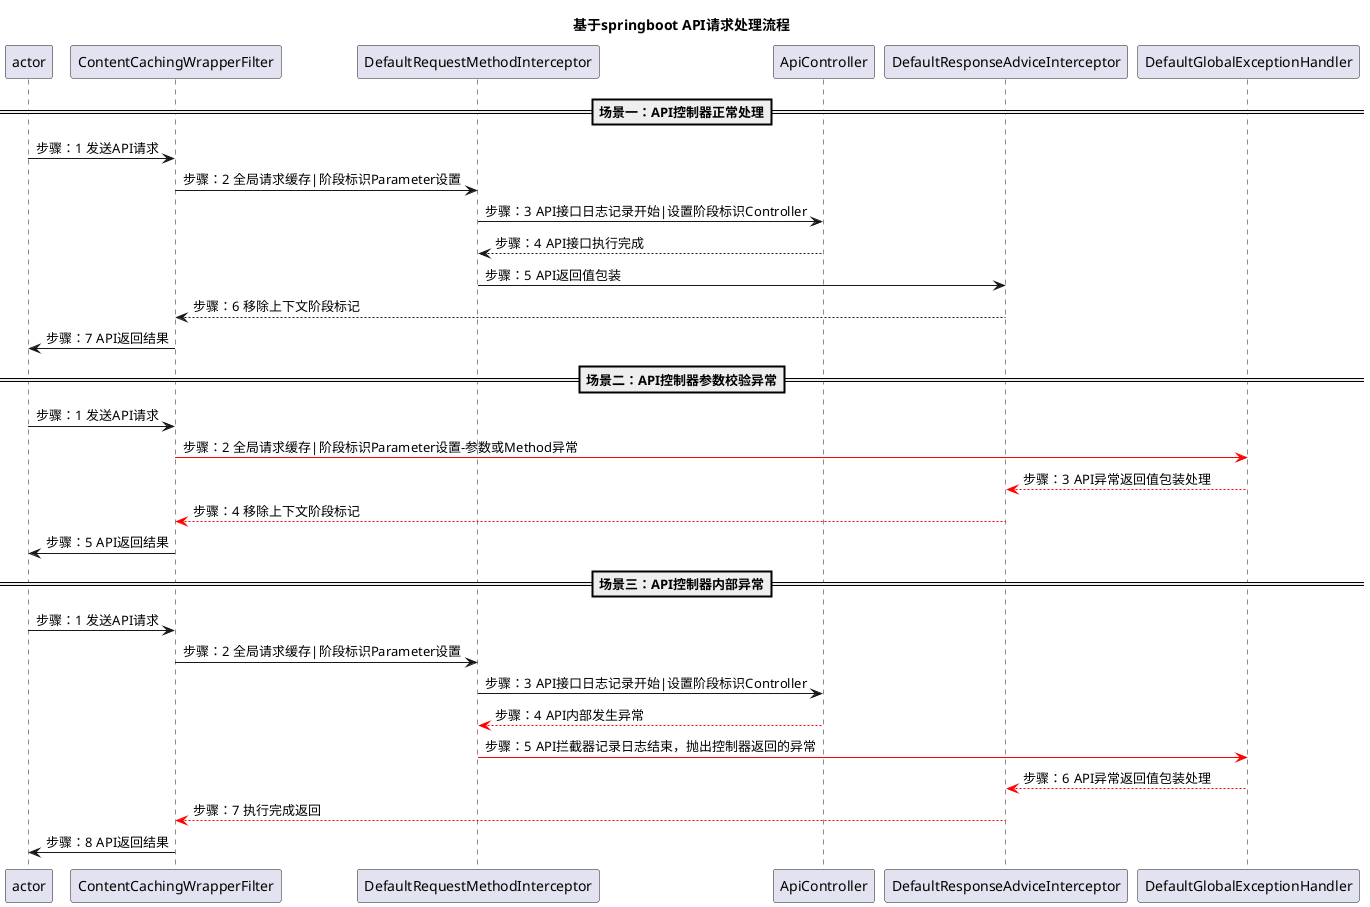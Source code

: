 @startuml
'https://plantuml.com/sequence-diagram

autonumber
title 基于springboot API请求处理流程
/'
API控制器正常处理
'/
==场景一：API控制器正常处理==
autonumber 1 1 "步骤："
actor -> ContentCachingWrapperFilter:发送API请求
ContentCachingWrapperFilter -> DefaultRequestMethodInterceptor:全局请求缓存|阶段标识Parameter设置
DefaultRequestMethodInterceptor -> ApiController:API接口日志记录开始|设置阶段标识Controller
DefaultRequestMethodInterceptor <-- ApiController:API接口执行完成
DefaultResponseAdviceInterceptor <- DefaultRequestMethodInterceptor:API返回值包装
ContentCachingWrapperFilter <-- DefaultResponseAdviceInterceptor:移除上下文阶段标记
actor <- ContentCachingWrapperFilter: API返回结果
/'
API控制器参数校验异常
'/
==场景二：API控制器参数校验异常==
autonumber 1 1 "步骤："
actor -> ContentCachingWrapperFilter:发送API请求
ContentCachingWrapperFilter -[#red]> DefaultGlobalExceptionHandler:全局请求缓存|阶段标识Parameter设置-参数或Method异常
DefaultResponseAdviceInterceptor <-[#red]- DefaultGlobalExceptionHandler:API异常返回值包装处理
ContentCachingWrapperFilter <-[#red]- DefaultResponseAdviceInterceptor:移除上下文阶段标记
actor <- ContentCachingWrapperFilter: API返回结果
/'
API控制器内部异常
'/
==场景三：API控制器内部异常==
autonumber 1 1 "步骤："
actor -> ContentCachingWrapperFilter:发送API请求
ContentCachingWrapperFilter -> DefaultRequestMethodInterceptor:全局请求缓存|阶段标识Parameter设置
DefaultRequestMethodInterceptor -> ApiController:API接口日志记录开始|设置阶段标识Controller
DefaultRequestMethodInterceptor <-[#red]- ApiController:API内部发生异常
DefaultGlobalExceptionHandler <[#red]- DefaultRequestMethodInterceptor:API拦截器记录日志结束，抛出控制器返回的异常
DefaultResponseAdviceInterceptor <-[#red]- DefaultGlobalExceptionHandler:API异常返回值包装处理
ContentCachingWrapperFilter <-[#red]- DefaultResponseAdviceInterceptor:执行完成返回
actor <- ContentCachingWrapperFilter: API返回结果
@enduml